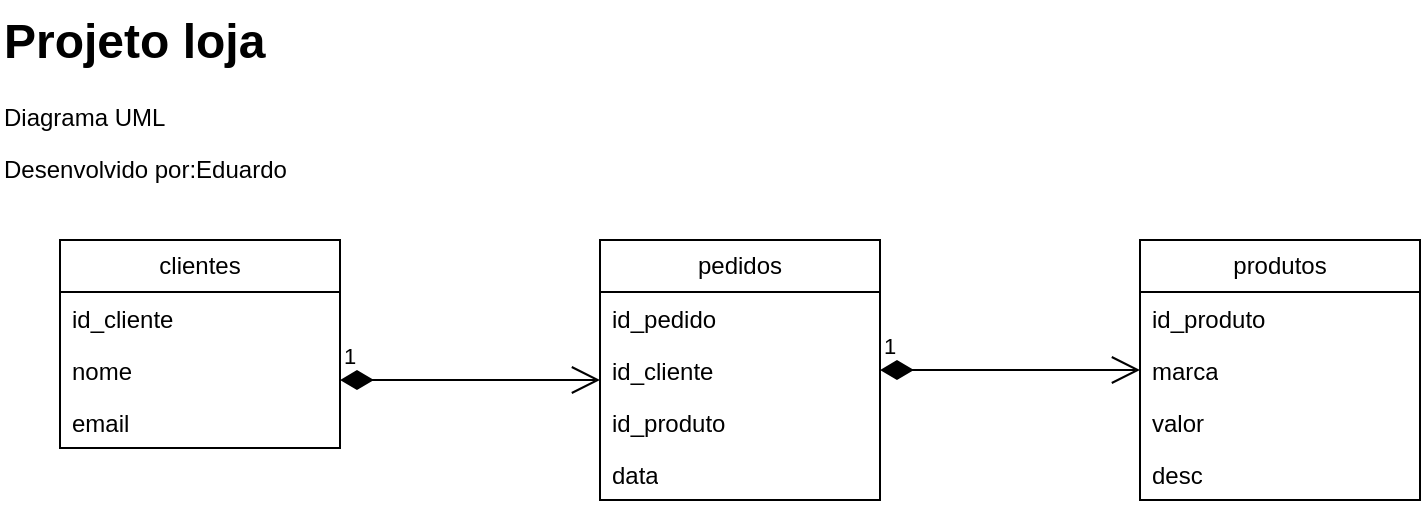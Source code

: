 <mxfile version="26.0.16">
  <diagram name="Página-1" id="0--vRd6-rdmLWyUsTDCT">
    <mxGraphModel dx="794" dy="1623" grid="1" gridSize="10" guides="1" tooltips="1" connect="1" arrows="1" fold="1" page="1" pageScale="1" pageWidth="827" pageHeight="1169" math="0" shadow="0">
      <root>
        <mxCell id="0" />
        <mxCell id="1" parent="0" />
        <mxCell id="2FgcfCWyWQli1jQUBbBg-1" value="clientes" style="swimlane;fontStyle=0;childLayout=stackLayout;horizontal=1;startSize=26;fillColor=none;horizontalStack=0;resizeParent=1;resizeParentMax=0;resizeLast=0;collapsible=1;marginBottom=0;whiteSpace=wrap;html=1;" vertex="1" parent="1">
          <mxGeometry x="60" y="100" width="140" height="104" as="geometry" />
        </mxCell>
        <mxCell id="2FgcfCWyWQli1jQUBbBg-2" value="id_cliente" style="text;strokeColor=none;fillColor=none;align=left;verticalAlign=top;spacingLeft=4;spacingRight=4;overflow=hidden;rotatable=0;points=[[0,0.5],[1,0.5]];portConstraint=eastwest;whiteSpace=wrap;html=1;" vertex="1" parent="2FgcfCWyWQli1jQUBbBg-1">
          <mxGeometry y="26" width="140" height="26" as="geometry" />
        </mxCell>
        <mxCell id="2FgcfCWyWQli1jQUBbBg-3" value="nome" style="text;strokeColor=none;fillColor=none;align=left;verticalAlign=top;spacingLeft=4;spacingRight=4;overflow=hidden;rotatable=0;points=[[0,0.5],[1,0.5]];portConstraint=eastwest;whiteSpace=wrap;html=1;" vertex="1" parent="2FgcfCWyWQli1jQUBbBg-1">
          <mxGeometry y="52" width="140" height="26" as="geometry" />
        </mxCell>
        <mxCell id="2FgcfCWyWQli1jQUBbBg-4" value="email" style="text;strokeColor=none;fillColor=none;align=left;verticalAlign=top;spacingLeft=4;spacingRight=4;overflow=hidden;rotatable=0;points=[[0,0.5],[1,0.5]];portConstraint=eastwest;whiteSpace=wrap;html=1;" vertex="1" parent="2FgcfCWyWQli1jQUBbBg-1">
          <mxGeometry y="78" width="140" height="26" as="geometry" />
        </mxCell>
        <mxCell id="2FgcfCWyWQli1jQUBbBg-5" value="pedidos" style="swimlane;fontStyle=0;childLayout=stackLayout;horizontal=1;startSize=26;fillColor=none;horizontalStack=0;resizeParent=1;resizeParentMax=0;resizeLast=0;collapsible=1;marginBottom=0;whiteSpace=wrap;html=1;" vertex="1" parent="1">
          <mxGeometry x="330" y="100" width="140" height="130" as="geometry" />
        </mxCell>
        <mxCell id="2FgcfCWyWQli1jQUBbBg-6" value="id_pedido" style="text;strokeColor=none;fillColor=none;align=left;verticalAlign=top;spacingLeft=4;spacingRight=4;overflow=hidden;rotatable=0;points=[[0,0.5],[1,0.5]];portConstraint=eastwest;whiteSpace=wrap;html=1;" vertex="1" parent="2FgcfCWyWQli1jQUBbBg-5">
          <mxGeometry y="26" width="140" height="26" as="geometry" />
        </mxCell>
        <mxCell id="2FgcfCWyWQli1jQUBbBg-7" value="id_cliente" style="text;strokeColor=none;fillColor=none;align=left;verticalAlign=top;spacingLeft=4;spacingRight=4;overflow=hidden;rotatable=0;points=[[0,0.5],[1,0.5]];portConstraint=eastwest;whiteSpace=wrap;html=1;" vertex="1" parent="2FgcfCWyWQli1jQUBbBg-5">
          <mxGeometry y="52" width="140" height="26" as="geometry" />
        </mxCell>
        <mxCell id="2FgcfCWyWQli1jQUBbBg-13" value="id_produto" style="text;strokeColor=none;fillColor=none;align=left;verticalAlign=top;spacingLeft=4;spacingRight=4;overflow=hidden;rotatable=0;points=[[0,0.5],[1,0.5]];portConstraint=eastwest;whiteSpace=wrap;html=1;" vertex="1" parent="2FgcfCWyWQli1jQUBbBg-5">
          <mxGeometry y="78" width="140" height="26" as="geometry" />
        </mxCell>
        <mxCell id="2FgcfCWyWQli1jQUBbBg-8" value="data" style="text;strokeColor=none;fillColor=none;align=left;verticalAlign=top;spacingLeft=4;spacingRight=4;overflow=hidden;rotatable=0;points=[[0,0.5],[1,0.5]];portConstraint=eastwest;whiteSpace=wrap;html=1;" vertex="1" parent="2FgcfCWyWQli1jQUBbBg-5">
          <mxGeometry y="104" width="140" height="26" as="geometry" />
        </mxCell>
        <mxCell id="2FgcfCWyWQli1jQUBbBg-9" value="produtos" style="swimlane;fontStyle=0;childLayout=stackLayout;horizontal=1;startSize=26;fillColor=none;horizontalStack=0;resizeParent=1;resizeParentMax=0;resizeLast=0;collapsible=1;marginBottom=0;whiteSpace=wrap;html=1;" vertex="1" parent="1">
          <mxGeometry x="600" y="100" width="140" height="130" as="geometry" />
        </mxCell>
        <mxCell id="2FgcfCWyWQli1jQUBbBg-10" value="id_produto" style="text;strokeColor=none;fillColor=none;align=left;verticalAlign=top;spacingLeft=4;spacingRight=4;overflow=hidden;rotatable=0;points=[[0,0.5],[1,0.5]];portConstraint=eastwest;whiteSpace=wrap;html=1;" vertex="1" parent="2FgcfCWyWQli1jQUBbBg-9">
          <mxGeometry y="26" width="140" height="26" as="geometry" />
        </mxCell>
        <mxCell id="2FgcfCWyWQli1jQUBbBg-11" value="marca" style="text;strokeColor=none;fillColor=none;align=left;verticalAlign=top;spacingLeft=4;spacingRight=4;overflow=hidden;rotatable=0;points=[[0,0.5],[1,0.5]];portConstraint=eastwest;whiteSpace=wrap;html=1;" vertex="1" parent="2FgcfCWyWQli1jQUBbBg-9">
          <mxGeometry y="52" width="140" height="26" as="geometry" />
        </mxCell>
        <mxCell id="2FgcfCWyWQli1jQUBbBg-12" value="valor" style="text;strokeColor=none;fillColor=none;align=left;verticalAlign=top;spacingLeft=4;spacingRight=4;overflow=hidden;rotatable=0;points=[[0,0.5],[1,0.5]];portConstraint=eastwest;whiteSpace=wrap;html=1;" vertex="1" parent="2FgcfCWyWQli1jQUBbBg-9">
          <mxGeometry y="78" width="140" height="26" as="geometry" />
        </mxCell>
        <mxCell id="2FgcfCWyWQli1jQUBbBg-14" value="desc" style="text;strokeColor=none;fillColor=none;align=left;verticalAlign=top;spacingLeft=4;spacingRight=4;overflow=hidden;rotatable=0;points=[[0,0.5],[1,0.5]];portConstraint=eastwest;whiteSpace=wrap;html=1;" vertex="1" parent="2FgcfCWyWQli1jQUBbBg-9">
          <mxGeometry y="104" width="140" height="26" as="geometry" />
        </mxCell>
        <mxCell id="2FgcfCWyWQli1jQUBbBg-15" value="1" style="endArrow=open;html=1;endSize=12;startArrow=diamondThin;startSize=14;startFill=1;edgeStyle=orthogonalEdgeStyle;align=left;verticalAlign=bottom;rounded=0;" edge="1" parent="1">
          <mxGeometry x="-1" y="3" relative="1" as="geometry">
            <mxPoint x="200" y="170" as="sourcePoint" />
            <mxPoint x="330" y="170" as="targetPoint" />
            <Array as="points">
              <mxPoint x="200" y="170" />
            </Array>
          </mxGeometry>
        </mxCell>
        <mxCell id="2FgcfCWyWQli1jQUBbBg-16" value="1" style="endArrow=open;html=1;endSize=12;startArrow=diamondThin;startSize=14;startFill=1;edgeStyle=orthogonalEdgeStyle;align=left;verticalAlign=bottom;rounded=0;entryX=0;entryY=0.5;entryDx=0;entryDy=0;exitX=1;exitY=0.5;exitDx=0;exitDy=0;" edge="1" parent="1" source="2FgcfCWyWQli1jQUBbBg-7" target="2FgcfCWyWQli1jQUBbBg-11">
          <mxGeometry x="-1" y="3" relative="1" as="geometry">
            <mxPoint x="460" y="164.5" as="sourcePoint" />
            <mxPoint x="620" y="164.5" as="targetPoint" />
          </mxGeometry>
        </mxCell>
        <mxCell id="2FgcfCWyWQli1jQUBbBg-17" value="&lt;h1 style=&quot;margin-top: 0px;&quot;&gt;Projeto loja&lt;/h1&gt;&lt;p&gt;Diagrama UML&lt;/p&gt;&lt;p&gt;Desenvolvido por:Eduardo&lt;/p&gt;" style="text;html=1;whiteSpace=wrap;overflow=hidden;rounded=0;" vertex="1" parent="1">
          <mxGeometry x="30" y="-20" width="180" height="120" as="geometry" />
        </mxCell>
      </root>
    </mxGraphModel>
  </diagram>
</mxfile>
